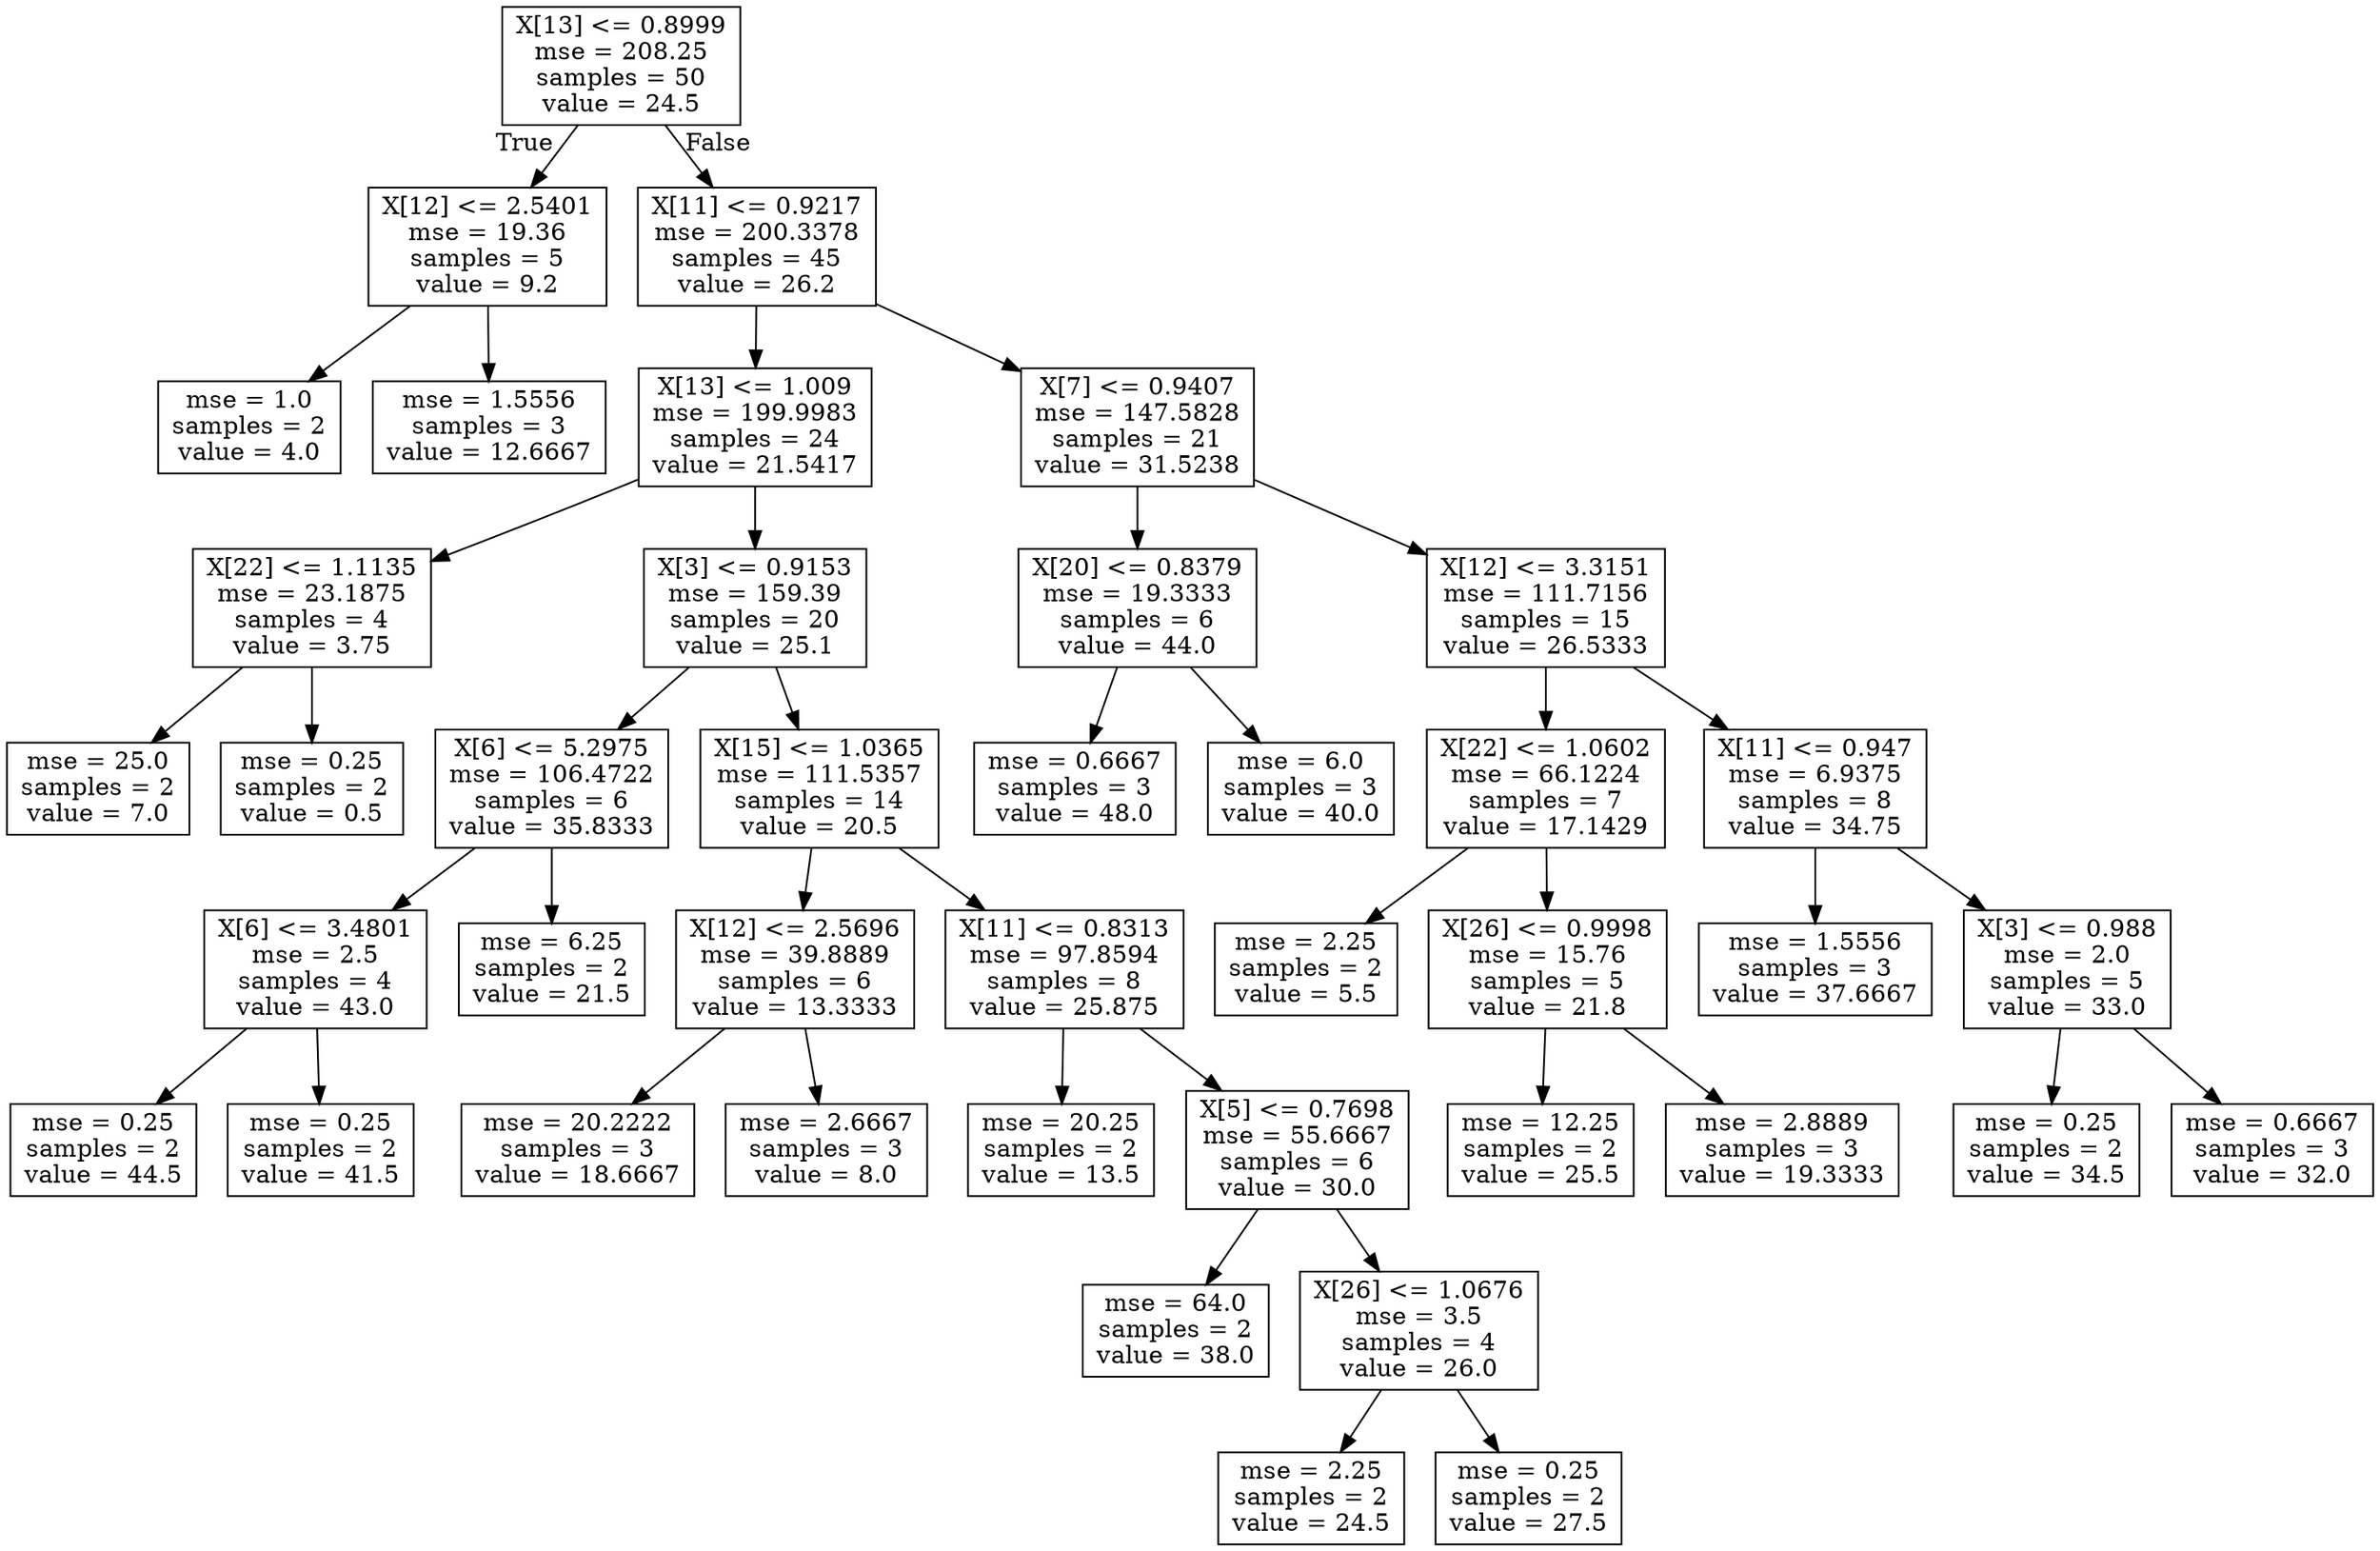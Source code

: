 digraph Tree {
node [shape=box] ;
0 [label="X[13] <= 0.8999\nmse = 208.25\nsamples = 50\nvalue = 24.5"] ;
1 [label="X[12] <= 2.5401\nmse = 19.36\nsamples = 5\nvalue = 9.2"] ;
0 -> 1 [labeldistance=2.5, labelangle=45, headlabel="True"] ;
2 [label="mse = 1.0\nsamples = 2\nvalue = 4.0"] ;
1 -> 2 ;
3 [label="mse = 1.5556\nsamples = 3\nvalue = 12.6667"] ;
1 -> 3 ;
4 [label="X[11] <= 0.9217\nmse = 200.3378\nsamples = 45\nvalue = 26.2"] ;
0 -> 4 [labeldistance=2.5, labelangle=-45, headlabel="False"] ;
5 [label="X[13] <= 1.009\nmse = 199.9983\nsamples = 24\nvalue = 21.5417"] ;
4 -> 5 ;
6 [label="X[22] <= 1.1135\nmse = 23.1875\nsamples = 4\nvalue = 3.75"] ;
5 -> 6 ;
7 [label="mse = 25.0\nsamples = 2\nvalue = 7.0"] ;
6 -> 7 ;
8 [label="mse = 0.25\nsamples = 2\nvalue = 0.5"] ;
6 -> 8 ;
9 [label="X[3] <= 0.9153\nmse = 159.39\nsamples = 20\nvalue = 25.1"] ;
5 -> 9 ;
10 [label="X[6] <= 5.2975\nmse = 106.4722\nsamples = 6\nvalue = 35.8333"] ;
9 -> 10 ;
11 [label="X[6] <= 3.4801\nmse = 2.5\nsamples = 4\nvalue = 43.0"] ;
10 -> 11 ;
12 [label="mse = 0.25\nsamples = 2\nvalue = 44.5"] ;
11 -> 12 ;
13 [label="mse = 0.25\nsamples = 2\nvalue = 41.5"] ;
11 -> 13 ;
14 [label="mse = 6.25\nsamples = 2\nvalue = 21.5"] ;
10 -> 14 ;
15 [label="X[15] <= 1.0365\nmse = 111.5357\nsamples = 14\nvalue = 20.5"] ;
9 -> 15 ;
16 [label="X[12] <= 2.5696\nmse = 39.8889\nsamples = 6\nvalue = 13.3333"] ;
15 -> 16 ;
17 [label="mse = 20.2222\nsamples = 3\nvalue = 18.6667"] ;
16 -> 17 ;
18 [label="mse = 2.6667\nsamples = 3\nvalue = 8.0"] ;
16 -> 18 ;
19 [label="X[11] <= 0.8313\nmse = 97.8594\nsamples = 8\nvalue = 25.875"] ;
15 -> 19 ;
20 [label="mse = 20.25\nsamples = 2\nvalue = 13.5"] ;
19 -> 20 ;
21 [label="X[5] <= 0.7698\nmse = 55.6667\nsamples = 6\nvalue = 30.0"] ;
19 -> 21 ;
22 [label="mse = 64.0\nsamples = 2\nvalue = 38.0"] ;
21 -> 22 ;
23 [label="X[26] <= 1.0676\nmse = 3.5\nsamples = 4\nvalue = 26.0"] ;
21 -> 23 ;
24 [label="mse = 2.25\nsamples = 2\nvalue = 24.5"] ;
23 -> 24 ;
25 [label="mse = 0.25\nsamples = 2\nvalue = 27.5"] ;
23 -> 25 ;
26 [label="X[7] <= 0.9407\nmse = 147.5828\nsamples = 21\nvalue = 31.5238"] ;
4 -> 26 ;
27 [label="X[20] <= 0.8379\nmse = 19.3333\nsamples = 6\nvalue = 44.0"] ;
26 -> 27 ;
28 [label="mse = 0.6667\nsamples = 3\nvalue = 48.0"] ;
27 -> 28 ;
29 [label="mse = 6.0\nsamples = 3\nvalue = 40.0"] ;
27 -> 29 ;
30 [label="X[12] <= 3.3151\nmse = 111.7156\nsamples = 15\nvalue = 26.5333"] ;
26 -> 30 ;
31 [label="X[22] <= 1.0602\nmse = 66.1224\nsamples = 7\nvalue = 17.1429"] ;
30 -> 31 ;
32 [label="mse = 2.25\nsamples = 2\nvalue = 5.5"] ;
31 -> 32 ;
33 [label="X[26] <= 0.9998\nmse = 15.76\nsamples = 5\nvalue = 21.8"] ;
31 -> 33 ;
34 [label="mse = 12.25\nsamples = 2\nvalue = 25.5"] ;
33 -> 34 ;
35 [label="mse = 2.8889\nsamples = 3\nvalue = 19.3333"] ;
33 -> 35 ;
36 [label="X[11] <= 0.947\nmse = 6.9375\nsamples = 8\nvalue = 34.75"] ;
30 -> 36 ;
37 [label="mse = 1.5556\nsamples = 3\nvalue = 37.6667"] ;
36 -> 37 ;
38 [label="X[3] <= 0.988\nmse = 2.0\nsamples = 5\nvalue = 33.0"] ;
36 -> 38 ;
39 [label="mse = 0.25\nsamples = 2\nvalue = 34.5"] ;
38 -> 39 ;
40 [label="mse = 0.6667\nsamples = 3\nvalue = 32.0"] ;
38 -> 40 ;
}